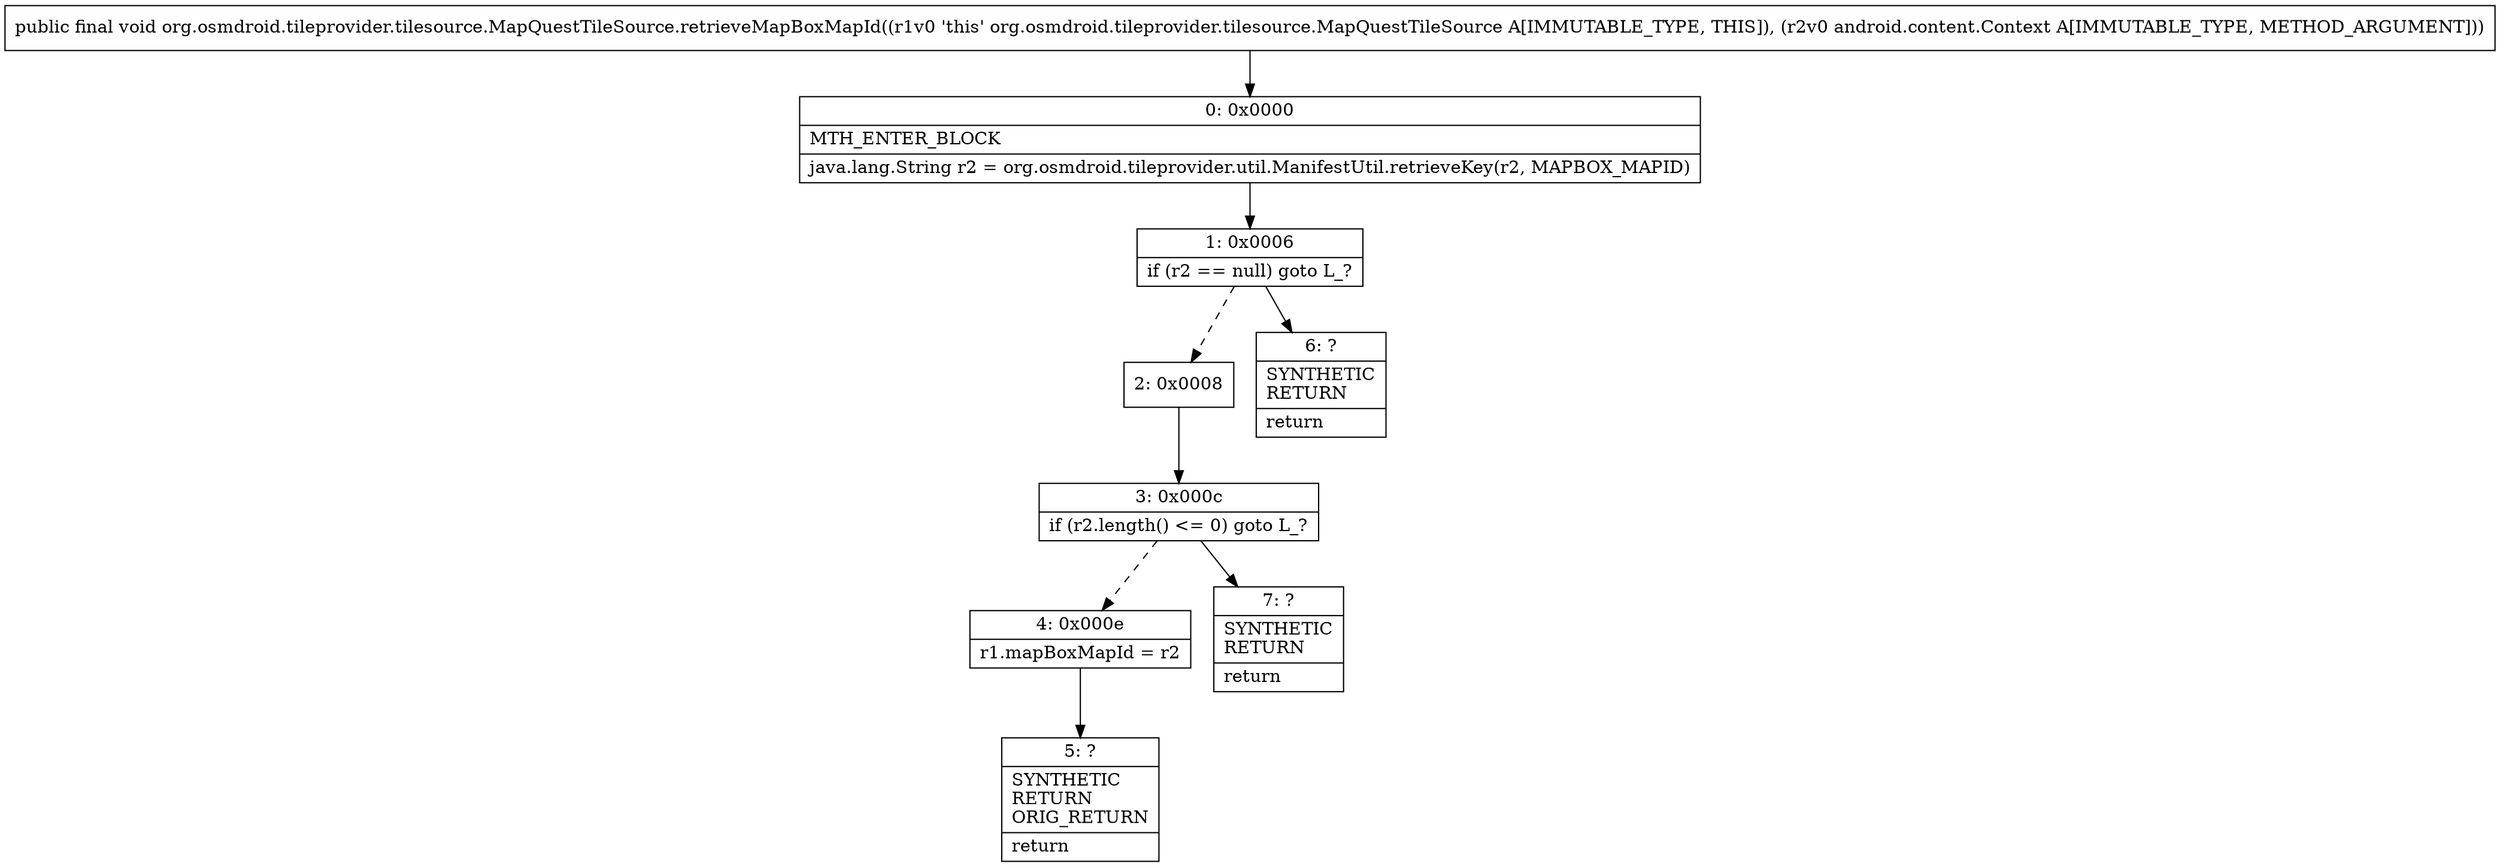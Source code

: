 digraph "CFG fororg.osmdroid.tileprovider.tilesource.MapQuestTileSource.retrieveMapBoxMapId(Landroid\/content\/Context;)V" {
Node_0 [shape=record,label="{0\:\ 0x0000|MTH_ENTER_BLOCK\l|java.lang.String r2 = org.osmdroid.tileprovider.util.ManifestUtil.retrieveKey(r2, MAPBOX_MAPID)\l}"];
Node_1 [shape=record,label="{1\:\ 0x0006|if (r2 == null) goto L_?\l}"];
Node_2 [shape=record,label="{2\:\ 0x0008}"];
Node_3 [shape=record,label="{3\:\ 0x000c|if (r2.length() \<= 0) goto L_?\l}"];
Node_4 [shape=record,label="{4\:\ 0x000e|r1.mapBoxMapId = r2\l}"];
Node_5 [shape=record,label="{5\:\ ?|SYNTHETIC\lRETURN\lORIG_RETURN\l|return\l}"];
Node_6 [shape=record,label="{6\:\ ?|SYNTHETIC\lRETURN\l|return\l}"];
Node_7 [shape=record,label="{7\:\ ?|SYNTHETIC\lRETURN\l|return\l}"];
MethodNode[shape=record,label="{public final void org.osmdroid.tileprovider.tilesource.MapQuestTileSource.retrieveMapBoxMapId((r1v0 'this' org.osmdroid.tileprovider.tilesource.MapQuestTileSource A[IMMUTABLE_TYPE, THIS]), (r2v0 android.content.Context A[IMMUTABLE_TYPE, METHOD_ARGUMENT])) }"];
MethodNode -> Node_0;
Node_0 -> Node_1;
Node_1 -> Node_2[style=dashed];
Node_1 -> Node_6;
Node_2 -> Node_3;
Node_3 -> Node_4[style=dashed];
Node_3 -> Node_7;
Node_4 -> Node_5;
}

